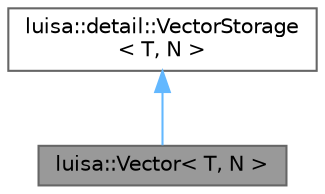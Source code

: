digraph "luisa::Vector&lt; T, N &gt;"
{
 // LATEX_PDF_SIZE
  bgcolor="transparent";
  edge [fontname=Helvetica,fontsize=10,labelfontname=Helvetica,labelfontsize=10];
  node [fontname=Helvetica,fontsize=10,shape=box,height=0.2,width=0.4];
  Node1 [id="Node000001",label="luisa::Vector\< T, N \>",height=0.2,width=0.4,color="gray40", fillcolor="grey60", style="filled", fontcolor="black",tooltip="Vector class"];
  Node2 -> Node1 [id="edge1_Node000001_Node000002",dir="back",color="steelblue1",style="solid",tooltip=" "];
  Node2 [id="Node000002",label="luisa::detail::VectorStorage\l\< T, N \>",height=0.2,width=0.4,color="gray40", fillcolor="white", style="filled",URL="$structluisa_1_1detail_1_1_vector_storage.html",tooltip="Vector storage only allows size of 2, 3, 4"];
}
